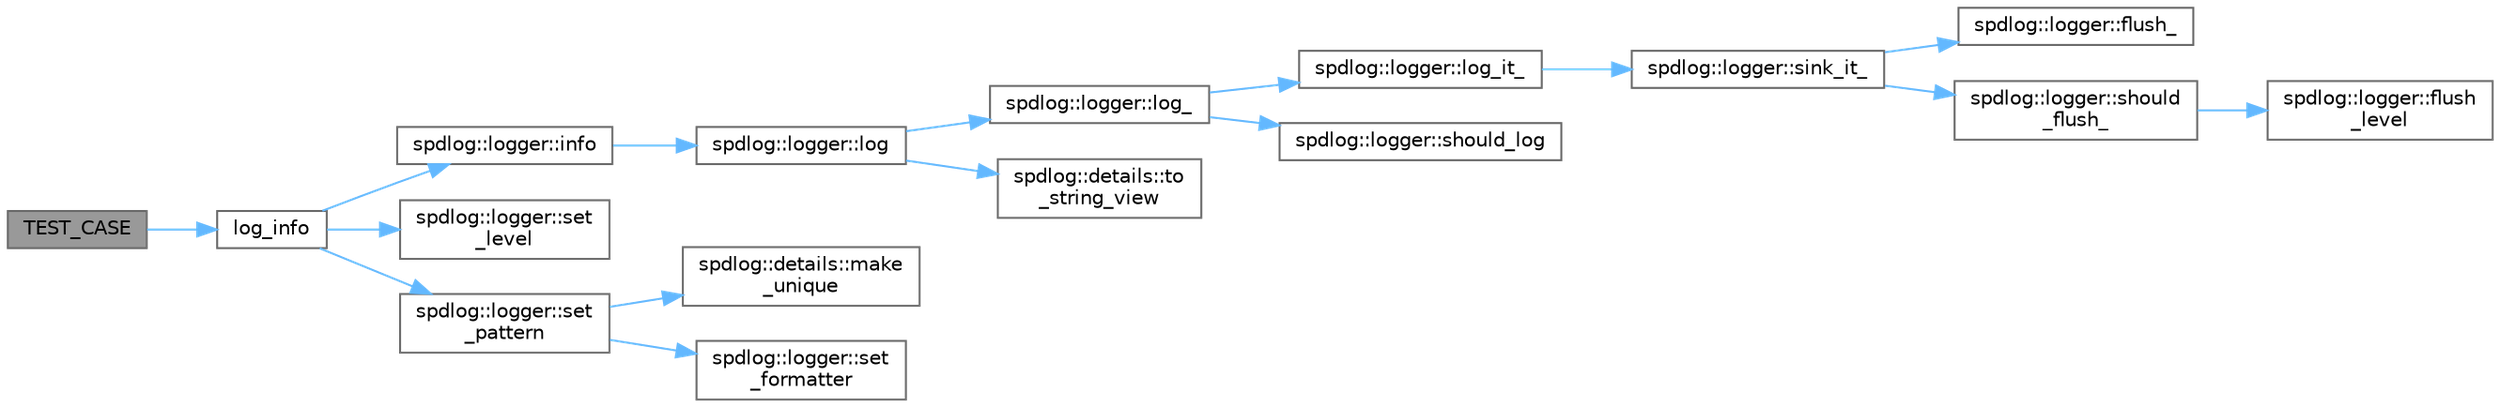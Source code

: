 digraph "TEST_CASE"
{
 // LATEX_PDF_SIZE
  bgcolor="transparent";
  edge [fontname=Helvetica,fontsize=10,labelfontname=Helvetica,labelfontsize=10];
  node [fontname=Helvetica,fontsize=10,shape=box,height=0.2,width=0.4];
  rankdir="LR";
  Node1 [id="Node000001",label="TEST_CASE",height=0.2,width=0.4,color="gray40", fillcolor="grey60", style="filled", fontcolor="black",tooltip=" "];
  Node1 -> Node2 [id="edge16_Node000001_Node000002",color="steelblue1",style="solid",tooltip=" "];
  Node2 [id="Node000002",label="log_info",height=0.2,width=0.4,color="grey40", fillcolor="white", style="filled",URL="$test__misc_8cpp.html#a998723f3e553cb6f51f5b437b7afd57f",tooltip=" "];
  Node2 -> Node3 [id="edge17_Node000002_Node000003",color="steelblue1",style="solid",tooltip=" "];
  Node3 [id="Node000003",label="spdlog::logger::info",height=0.2,width=0.4,color="grey40", fillcolor="white", style="filled",URL="$classspdlog_1_1logger.html#a8e26d86fc4c55a8332f08b6bed462cbb",tooltip=" "];
  Node3 -> Node4 [id="edge18_Node000003_Node000004",color="steelblue1",style="solid",tooltip=" "];
  Node4 [id="Node000004",label="spdlog::logger::log",height=0.2,width=0.4,color="grey40", fillcolor="white", style="filled",URL="$classspdlog_1_1logger.html#a40cf6aff63e039865c000fa2b1cfde6a",tooltip=" "];
  Node4 -> Node5 [id="edge19_Node000004_Node000005",color="steelblue1",style="solid",tooltip=" "];
  Node5 [id="Node000005",label="spdlog::logger::log_",height=0.2,width=0.4,color="grey40", fillcolor="white", style="filled",URL="$classspdlog_1_1logger.html#a393d7bc2b8eb227e121f38e3573bbc88",tooltip=" "];
  Node5 -> Node6 [id="edge20_Node000005_Node000006",color="steelblue1",style="solid",tooltip=" "];
  Node6 [id="Node000006",label="spdlog::logger::log_it_",height=0.2,width=0.4,color="grey40", fillcolor="white", style="filled",URL="$classspdlog_1_1logger.html#af4f4e7fef776a4443e8e691dca560aec",tooltip=" "];
  Node6 -> Node7 [id="edge21_Node000006_Node000007",color="steelblue1",style="solid",tooltip=" "];
  Node7 [id="Node000007",label="spdlog::logger::sink_it_",height=0.2,width=0.4,color="grey40", fillcolor="white", style="filled",URL="$classspdlog_1_1logger.html#a903938d3018e32dedcbd090e624ab5ee",tooltip=" "];
  Node7 -> Node8 [id="edge22_Node000007_Node000008",color="steelblue1",style="solid",tooltip=" "];
  Node8 [id="Node000008",label="spdlog::logger::flush_",height=0.2,width=0.4,color="grey40", fillcolor="white", style="filled",URL="$classspdlog_1_1logger.html#a4410446ddde8880655f00729521e9718",tooltip=" "];
  Node7 -> Node9 [id="edge23_Node000007_Node000009",color="steelblue1",style="solid",tooltip=" "];
  Node9 [id="Node000009",label="spdlog::logger::should\l_flush_",height=0.2,width=0.4,color="grey40", fillcolor="white", style="filled",URL="$classspdlog_1_1logger.html#ad39bf7f0608d13e335dd19dfce484b36",tooltip=" "];
  Node9 -> Node10 [id="edge24_Node000009_Node000010",color="steelblue1",style="solid",tooltip=" "];
  Node10 [id="Node000010",label="spdlog::logger::flush\l_level",height=0.2,width=0.4,color="grey40", fillcolor="white", style="filled",URL="$classspdlog_1_1logger.html#a531a5fdd8cc96405858bf64a272614d3",tooltip=" "];
  Node5 -> Node11 [id="edge25_Node000005_Node000011",color="steelblue1",style="solid",tooltip=" "];
  Node11 [id="Node000011",label="spdlog::logger::should_log",height=0.2,width=0.4,color="grey40", fillcolor="white", style="filled",URL="$classspdlog_1_1logger.html#a94c77395570c462953ded4188aaaf655",tooltip=" "];
  Node4 -> Node12 [id="edge26_Node000004_Node000012",color="steelblue1",style="solid",tooltip=" "];
  Node12 [id="Node000012",label="spdlog::details::to\l_string_view",height=0.2,width=0.4,color="grey40", fillcolor="white", style="filled",URL="$namespacespdlog_1_1details.html#a24574d19e82c36c0bb29c751c098d039",tooltip=" "];
  Node2 -> Node13 [id="edge27_Node000002_Node000013",color="steelblue1",style="solid",tooltip=" "];
  Node13 [id="Node000013",label="spdlog::logger::set\l_level",height=0.2,width=0.4,color="grey40", fillcolor="white", style="filled",URL="$classspdlog_1_1logger.html#aeaf7078135688ea4df96ea8c8e11e0e7",tooltip=" "];
  Node2 -> Node14 [id="edge28_Node000002_Node000014",color="steelblue1",style="solid",tooltip=" "];
  Node14 [id="Node000014",label="spdlog::logger::set\l_pattern",height=0.2,width=0.4,color="grey40", fillcolor="white", style="filled",URL="$classspdlog_1_1logger.html#a12cd69af480fb8b4059821000a9afd20",tooltip=" "];
  Node14 -> Node15 [id="edge29_Node000014_Node000015",color="steelblue1",style="solid",tooltip=" "];
  Node15 [id="Node000015",label="spdlog::details::make\l_unique",height=0.2,width=0.4,color="grey40", fillcolor="white", style="filled",URL="$namespacespdlog_1_1details.html#ac80ca96e75367f1d2de72eea3cb48fe7",tooltip=" "];
  Node14 -> Node16 [id="edge30_Node000014_Node000016",color="steelblue1",style="solid",tooltip=" "];
  Node16 [id="Node000016",label="spdlog::logger::set\l_formatter",height=0.2,width=0.4,color="grey40", fillcolor="white", style="filled",URL="$classspdlog_1_1logger.html#a109da2030da643440092613cb100b5f0",tooltip=" "];
}

